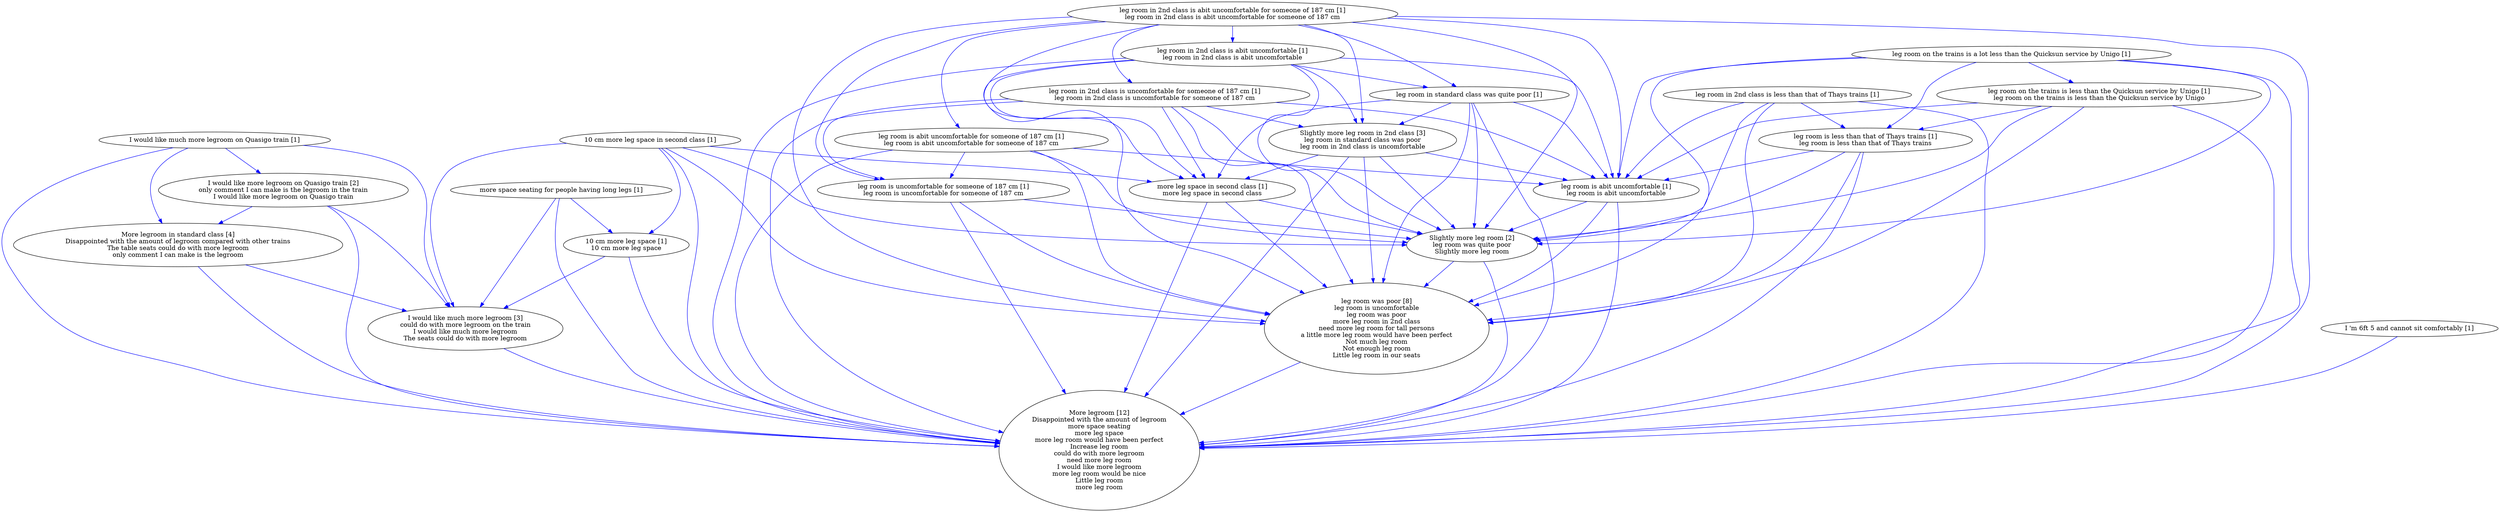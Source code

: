 digraph collapsedGraph {
"Slightly more leg room in 2nd class [3]\nleg room in standard class was poor\nleg room in 2nd class is uncomfortable""leg room was poor [8]\nleg room is uncomfortable\nleg room was poor\nmore leg room in 2nd class\nneed more leg room for tall persons\na little more leg room would have been perfect\nNot much leg room\nNot enough leg room\nLittle leg room in our seats""I would like more legroom on Quasigo train [2]\nonly comment I can make is the legroom in the train\nI would like more legroom on Quasigo train""I would like much more legroom [3]\ncould do with more legroom on the train\nI would like much more legroom\nThe seats could do with more legroom""Slightly more leg room [2]\nleg room was quite poor\nSlightly more leg room""More legroom in standard class [4]\nDisappointed with the amount of legroom compared with other trains\nThe table seats could do with more legroom\nonly comment I can make is the legroom""More legroom [12]\nDisappointed with the amount of legroom\nmore space seating\nmore leg space\nmore leg room would have been perfect\nIncrease leg room\ncould do with more legroom\nneed more leg room\nI would like more legroom\nmore leg room would be nice\nLittle leg room\nmore leg room""10 cm more leg space in second class [1]""more leg space in second class [1]\nmore leg space in second class""10 cm more leg space [1]\n10 cm more leg space""I 'm 6ft 5 and cannot sit comfortably [1]""I would like much more legroom on Quasigo train [1]""leg room in 2nd class is abit uncomfortable for someone of 187 cm [1]\nleg room in 2nd class is abit uncomfortable for someone of 187 cm""leg room is abit uncomfortable for someone of 187 cm [1]\nleg room is abit uncomfortable for someone of 187 cm""leg room is abit uncomfortable [1]\nleg room is abit uncomfortable""leg room is uncomfortable for someone of 187 cm [1]\nleg room is uncomfortable for someone of 187 cm""leg room in 2nd class is abit uncomfortable [1]\nleg room in 2nd class is abit uncomfortable""leg room in 2nd class is uncomfortable for someone of 187 cm [1]\nleg room in 2nd class is uncomfortable for someone of 187 cm""leg room in 2nd class is less than that of Thays trains [1]""leg room is less than that of Thays trains [1]\nleg room is less than that of Thays trains""leg room in standard class was quite poor [1]""leg room on the trains is a lot less than the Quicksun service by Unigo [1]""leg room on the trains is less than the Quicksun service by Unigo [1]\nleg room on the trains is less than the Quicksun service by Unigo""more space seating for people having long legs [1]""leg room in 2nd class is abit uncomfortable [1]\nleg room in 2nd class is abit uncomfortable" -> "leg room was poor [8]\nleg room is uncomfortable\nleg room was poor\nmore leg room in 2nd class\nneed more leg room for tall persons\na little more leg room would have been perfect\nNot much leg room\nNot enough leg room\nLittle leg room in our seats" [color=blue]
"leg room in standard class was quite poor [1]" -> "Slightly more leg room [2]\nleg room was quite poor\nSlightly more leg room" [color=blue]
"Slightly more leg room in 2nd class [3]\nleg room in standard class was poor\nleg room in 2nd class is uncomfortable" -> "leg room was poor [8]\nleg room is uncomfortable\nleg room was poor\nmore leg room in 2nd class\nneed more leg room for tall persons\na little more leg room would have been perfect\nNot much leg room\nNot enough leg room\nLittle leg room in our seats" [color=blue]
"leg room in standard class was quite poor [1]" -> "leg room is abit uncomfortable [1]\nleg room is abit uncomfortable" [color=blue]
"leg room in standard class was quite poor [1]" -> "more leg space in second class [1]\nmore leg space in second class" [color=blue]
"leg room was poor [8]\nleg room is uncomfortable\nleg room was poor\nmore leg room in 2nd class\nneed more leg room for tall persons\na little more leg room would have been perfect\nNot much leg room\nNot enough leg room\nLittle leg room in our seats" -> "More legroom [12]\nDisappointed with the amount of legroom\nmore space seating\nmore leg space\nmore leg room would have been perfect\nIncrease leg room\ncould do with more legroom\nneed more leg room\nI would like more legroom\nmore leg room would be nice\nLittle leg room\nmore leg room" [color=blue]
"leg room on the trains is less than the Quicksun service by Unigo [1]\nleg room on the trains is less than the Quicksun service by Unigo" -> "leg room is abit uncomfortable [1]\nleg room is abit uncomfortable" [color=blue]
"leg room in 2nd class is abit uncomfortable for someone of 187 cm [1]\nleg room in 2nd class is abit uncomfortable for someone of 187 cm" -> "more leg space in second class [1]\nmore leg space in second class" [color=blue]
"more space seating for people having long legs [1]" -> "More legroom [12]\nDisappointed with the amount of legroom\nmore space seating\nmore leg space\nmore leg room would have been perfect\nIncrease leg room\ncould do with more legroom\nneed more leg room\nI would like more legroom\nmore leg room would be nice\nLittle leg room\nmore leg room" [color=blue]
"more leg space in second class [1]\nmore leg space in second class" -> "More legroom [12]\nDisappointed with the amount of legroom\nmore space seating\nmore leg space\nmore leg room would have been perfect\nIncrease leg room\ncould do with more legroom\nneed more leg room\nI would like more legroom\nmore leg room would be nice\nLittle leg room\nmore leg room" [color=blue]
"more leg space in second class [1]\nmore leg space in second class" -> "leg room was poor [8]\nleg room is uncomfortable\nleg room was poor\nmore leg room in 2nd class\nneed more leg room for tall persons\na little more leg room would have been perfect\nNot much leg room\nNot enough leg room\nLittle leg room in our seats" [color=blue]
"more space seating for people having long legs [1]" -> "I would like much more legroom [3]\ncould do with more legroom on the train\nI would like much more legroom\nThe seats could do with more legroom" [color=blue]
"more space seating for people having long legs [1]" -> "10 cm more leg space [1]\n10 cm more leg space" [color=blue]
"Slightly more leg room in 2nd class [3]\nleg room in standard class was poor\nleg room in 2nd class is uncomfortable" -> "More legroom [12]\nDisappointed with the amount of legroom\nmore space seating\nmore leg space\nmore leg room would have been perfect\nIncrease leg room\ncould do with more legroom\nneed more leg room\nI would like more legroom\nmore leg room would be nice\nLittle leg room\nmore leg room" [color=blue]
"leg room on the trains is a lot less than the Quicksun service by Unigo [1]" -> "leg room was poor [8]\nleg room is uncomfortable\nleg room was poor\nmore leg room in 2nd class\nneed more leg room for tall persons\na little more leg room would have been perfect\nNot much leg room\nNot enough leg room\nLittle leg room in our seats" [color=blue]
"leg room is less than that of Thays trains [1]\nleg room is less than that of Thays trains" -> "More legroom [12]\nDisappointed with the amount of legroom\nmore space seating\nmore leg space\nmore leg room would have been perfect\nIncrease leg room\ncould do with more legroom\nneed more leg room\nI would like more legroom\nmore leg room would be nice\nLittle leg room\nmore leg room" [color=blue]
"leg room is less than that of Thays trains [1]\nleg room is less than that of Thays trains" -> "leg room is abit uncomfortable [1]\nleg room is abit uncomfortable" [color=blue]
"leg room on the trains is a lot less than the Quicksun service by Unigo [1]" -> "More legroom [12]\nDisappointed with the amount of legroom\nmore space seating\nmore leg space\nmore leg room would have been perfect\nIncrease leg room\ncould do with more legroom\nneed more leg room\nI would like more legroom\nmore leg room would be nice\nLittle leg room\nmore leg room" [color=blue]
"10 cm more leg space [1]\n10 cm more leg space" -> "More legroom [12]\nDisappointed with the amount of legroom\nmore space seating\nmore leg space\nmore leg room would have been perfect\nIncrease leg room\ncould do with more legroom\nneed more leg room\nI would like more legroom\nmore leg room would be nice\nLittle leg room\nmore leg room" [color=blue]
"leg room on the trains is a lot less than the Quicksun service by Unigo [1]" -> "leg room is less than that of Thays trains [1]\nleg room is less than that of Thays trains" [color=blue]
"leg room on the trains is a lot less than the Quicksun service by Unigo [1]" -> "Slightly more leg room [2]\nleg room was quite poor\nSlightly more leg room" [color=blue]
"leg room in 2nd class is abit uncomfortable [1]\nleg room in 2nd class is abit uncomfortable" -> "more leg space in second class [1]\nmore leg space in second class" [color=blue]
"leg room is uncomfortable for someone of 187 cm [1]\nleg room is uncomfortable for someone of 187 cm" -> "Slightly more leg room [2]\nleg room was quite poor\nSlightly more leg room" [color=blue]
"leg room in 2nd class is uncomfortable for someone of 187 cm [1]\nleg room in 2nd class is uncomfortable for someone of 187 cm" -> "leg room was poor [8]\nleg room is uncomfortable\nleg room was poor\nmore leg room in 2nd class\nneed more leg room for tall persons\na little more leg room would have been perfect\nNot much leg room\nNot enough leg room\nLittle leg room in our seats" [color=blue]
"leg room in 2nd class is uncomfortable for someone of 187 cm [1]\nleg room in 2nd class is uncomfortable for someone of 187 cm" -> "Slightly more leg room [2]\nleg room was quite poor\nSlightly more leg room" [color=blue]
"10 cm more leg space [1]\n10 cm more leg space" -> "I would like much more legroom [3]\ncould do with more legroom on the train\nI would like much more legroom\nThe seats could do with more legroom" [color=blue]
"leg room in standard class was quite poor [1]" -> "More legroom [12]\nDisappointed with the amount of legroom\nmore space seating\nmore leg space\nmore leg room would have been perfect\nIncrease leg room\ncould do with more legroom\nneed more leg room\nI would like more legroom\nmore leg room would be nice\nLittle leg room\nmore leg room" [color=blue]
"leg room is uncomfortable for someone of 187 cm [1]\nleg room is uncomfortable for someone of 187 cm" -> "More legroom [12]\nDisappointed with the amount of legroom\nmore space seating\nmore leg space\nmore leg room would have been perfect\nIncrease leg room\ncould do with more legroom\nneed more leg room\nI would like more legroom\nmore leg room would be nice\nLittle leg room\nmore leg room" [color=blue]
"leg room is less than that of Thays trains [1]\nleg room is less than that of Thays trains" -> "leg room was poor [8]\nleg room is uncomfortable\nleg room was poor\nmore leg room in 2nd class\nneed more leg room for tall persons\na little more leg room would have been perfect\nNot much leg room\nNot enough leg room\nLittle leg room in our seats" [color=blue]
"leg room is uncomfortable for someone of 187 cm [1]\nleg room is uncomfortable for someone of 187 cm" -> "leg room was poor [8]\nleg room is uncomfortable\nleg room was poor\nmore leg room in 2nd class\nneed more leg room for tall persons\na little more leg room would have been perfect\nNot much leg room\nNot enough leg room\nLittle leg room in our seats" [color=blue]
"leg room is less than that of Thays trains [1]\nleg room is less than that of Thays trains" -> "Slightly more leg room [2]\nleg room was quite poor\nSlightly more leg room" [color=blue]
"leg room in standard class was quite poor [1]" -> "leg room was poor [8]\nleg room is uncomfortable\nleg room was poor\nmore leg room in 2nd class\nneed more leg room for tall persons\na little more leg room would have been perfect\nNot much leg room\nNot enough leg room\nLittle leg room in our seats" [color=blue]
"leg room in standard class was quite poor [1]" -> "Slightly more leg room in 2nd class [3]\nleg room in standard class was poor\nleg room in 2nd class is uncomfortable" [color=blue]
"More legroom in standard class [4]\nDisappointed with the amount of legroom compared with other trains\nThe table seats could do with more legroom\nonly comment I can make is the legroom" -> "I would like much more legroom [3]\ncould do with more legroom on the train\nI would like much more legroom\nThe seats could do with more legroom" [color=blue]
"More legroom in standard class [4]\nDisappointed with the amount of legroom compared with other trains\nThe table seats could do with more legroom\nonly comment I can make is the legroom" -> "More legroom [12]\nDisappointed with the amount of legroom\nmore space seating\nmore leg space\nmore leg room would have been perfect\nIncrease leg room\ncould do with more legroom\nneed more leg room\nI would like more legroom\nmore leg room would be nice\nLittle leg room\nmore leg room" [color=blue]
"leg room in 2nd class is uncomfortable for someone of 187 cm [1]\nleg room in 2nd class is uncomfortable for someone of 187 cm" -> "More legroom [12]\nDisappointed with the amount of legroom\nmore space seating\nmore leg space\nmore leg room would have been perfect\nIncrease leg room\ncould do with more legroom\nneed more leg room\nI would like more legroom\nmore leg room would be nice\nLittle leg room\nmore leg room" [color=blue]
"I would like much more legroom [3]\ncould do with more legroom on the train\nI would like much more legroom\nThe seats could do with more legroom" -> "More legroom [12]\nDisappointed with the amount of legroom\nmore space seating\nmore leg space\nmore leg room would have been perfect\nIncrease leg room\ncould do with more legroom\nneed more leg room\nI would like more legroom\nmore leg room would be nice\nLittle leg room\nmore leg room" [color=blue]
"Slightly more leg room [2]\nleg room was quite poor\nSlightly more leg room" -> "More legroom [12]\nDisappointed with the amount of legroom\nmore space seating\nmore leg space\nmore leg room would have been perfect\nIncrease leg room\ncould do with more legroom\nneed more leg room\nI would like more legroom\nmore leg room would be nice\nLittle leg room\nmore leg room" [color=blue]
"10 cm more leg space in second class [1]" -> "More legroom [12]\nDisappointed with the amount of legroom\nmore space seating\nmore leg space\nmore leg room would have been perfect\nIncrease leg room\ncould do with more legroom\nneed more leg room\nI would like more legroom\nmore leg room would be nice\nLittle leg room\nmore leg room" [color=blue]
"leg room in 2nd class is less than that of Thays trains [1]" -> "leg room is abit uncomfortable [1]\nleg room is abit uncomfortable" [color=blue]
"leg room is abit uncomfortable for someone of 187 cm [1]\nleg room is abit uncomfortable for someone of 187 cm" -> "More legroom [12]\nDisappointed with the amount of legroom\nmore space seating\nmore leg space\nmore leg room would have been perfect\nIncrease leg room\ncould do with more legroom\nneed more leg room\nI would like more legroom\nmore leg room would be nice\nLittle leg room\nmore leg room" [color=blue]
"leg room is abit uncomfortable for someone of 187 cm [1]\nleg room is abit uncomfortable for someone of 187 cm" -> "Slightly more leg room [2]\nleg room was quite poor\nSlightly more leg room" [color=blue]
"leg room is abit uncomfortable for someone of 187 cm [1]\nleg room is abit uncomfortable for someone of 187 cm" -> "leg room was poor [8]\nleg room is uncomfortable\nleg room was poor\nmore leg room in 2nd class\nneed more leg room for tall persons\na little more leg room would have been perfect\nNot much leg room\nNot enough leg room\nLittle leg room in our seats" [color=blue]
"leg room on the trains is less than the Quicksun service by Unigo [1]\nleg room on the trains is less than the Quicksun service by Unigo" -> "leg room was poor [8]\nleg room is uncomfortable\nleg room was poor\nmore leg room in 2nd class\nneed more leg room for tall persons\na little more leg room would have been perfect\nNot much leg room\nNot enough leg room\nLittle leg room in our seats" [color=blue]
"leg room on the trains is less than the Quicksun service by Unigo [1]\nleg room on the trains is less than the Quicksun service by Unigo" -> "More legroom [12]\nDisappointed with the amount of legroom\nmore space seating\nmore leg space\nmore leg room would have been perfect\nIncrease leg room\ncould do with more legroom\nneed more leg room\nI would like more legroom\nmore leg room would be nice\nLittle leg room\nmore leg room" [color=blue]
"10 cm more leg space in second class [1]" -> "I would like much more legroom [3]\ncould do with more legroom on the train\nI would like much more legroom\nThe seats could do with more legroom" [color=blue]
"Slightly more leg room [2]\nleg room was quite poor\nSlightly more leg room" -> "leg room was poor [8]\nleg room is uncomfortable\nleg room was poor\nmore leg room in 2nd class\nneed more leg room for tall persons\na little more leg room would have been perfect\nNot much leg room\nNot enough leg room\nLittle leg room in our seats" [color=blue]
"leg room on the trains is less than the Quicksun service by Unigo [1]\nleg room on the trains is less than the Quicksun service by Unigo" -> "Slightly more leg room [2]\nleg room was quite poor\nSlightly more leg room" [color=blue]
"leg room on the trains is less than the Quicksun service by Unigo [1]\nleg room on the trains is less than the Quicksun service by Unigo" -> "leg room is less than that of Thays trains [1]\nleg room is less than that of Thays trains" [color=blue]
"leg room on the trains is a lot less than the Quicksun service by Unigo [1]" -> "leg room is abit uncomfortable [1]\nleg room is abit uncomfortable" [color=blue]
"I would like much more legroom on Quasigo train [1]" -> "More legroom in standard class [4]\nDisappointed with the amount of legroom compared with other trains\nThe table seats could do with more legroom\nonly comment I can make is the legroom" [color=blue]
"leg room in 2nd class is less than that of Thays trains [1]" -> "leg room was poor [8]\nleg room is uncomfortable\nleg room was poor\nmore leg room in 2nd class\nneed more leg room for tall persons\na little more leg room would have been perfect\nNot much leg room\nNot enough leg room\nLittle leg room in our seats" [color=blue]
"leg room in 2nd class is less than that of Thays trains [1]" -> "Slightly more leg room [2]\nleg room was quite poor\nSlightly more leg room" [color=blue]
"I 'm 6ft 5 and cannot sit comfortably [1]" -> "More legroom [12]\nDisappointed with the amount of legroom\nmore space seating\nmore leg space\nmore leg room would have been perfect\nIncrease leg room\ncould do with more legroom\nneed more leg room\nI would like more legroom\nmore leg room would be nice\nLittle leg room\nmore leg room" [color=blue]
"I would like much more legroom on Quasigo train [1]" -> "I would like more legroom on Quasigo train [2]\nonly comment I can make is the legroom in the train\nI would like more legroom on Quasigo train" [color=blue]
"leg room in 2nd class is less than that of Thays trains [1]" -> "More legroom [12]\nDisappointed with the amount of legroom\nmore space seating\nmore leg space\nmore leg room would have been perfect\nIncrease leg room\ncould do with more legroom\nneed more leg room\nI would like more legroom\nmore leg room would be nice\nLittle leg room\nmore leg room" [color=blue]
"I would like much more legroom on Quasigo train [1]" -> "More legroom [12]\nDisappointed with the amount of legroom\nmore space seating\nmore leg space\nmore leg room would have been perfect\nIncrease leg room\ncould do with more legroom\nneed more leg room\nI would like more legroom\nmore leg room would be nice\nLittle leg room\nmore leg room" [color=blue]
"I would like more legroom on Quasigo train [2]\nonly comment I can make is the legroom in the train\nI would like more legroom on Quasigo train" -> "I would like much more legroom [3]\ncould do with more legroom on the train\nI would like much more legroom\nThe seats could do with more legroom" [color=blue]
"Slightly more leg room in 2nd class [3]\nleg room in standard class was poor\nleg room in 2nd class is uncomfortable" -> "more leg space in second class [1]\nmore leg space in second class" [color=blue]
"I would like much more legroom on Quasigo train [1]" -> "I would like much more legroom [3]\ncould do with more legroom on the train\nI would like much more legroom\nThe seats could do with more legroom" [color=blue]
"leg room in 2nd class is abit uncomfortable [1]\nleg room in 2nd class is abit uncomfortable" -> "More legroom [12]\nDisappointed with the amount of legroom\nmore space seating\nmore leg space\nmore leg room would have been perfect\nIncrease leg room\ncould do with more legroom\nneed more leg room\nI would like more legroom\nmore leg room would be nice\nLittle leg room\nmore leg room" [color=blue]
"I would like more legroom on Quasigo train [2]\nonly comment I can make is the legroom in the train\nI would like more legroom on Quasigo train" -> "More legroom in standard class [4]\nDisappointed with the amount of legroom compared with other trains\nThe table seats could do with more legroom\nonly comment I can make is the legroom" [color=blue]
"leg room in 2nd class is abit uncomfortable [1]\nleg room in 2nd class is abit uncomfortable" -> "leg room in standard class was quite poor [1]" [color=blue]
"leg room in 2nd class is abit uncomfortable [1]\nleg room in 2nd class is abit uncomfortable" -> "Slightly more leg room [2]\nleg room was quite poor\nSlightly more leg room" [color=blue]
"leg room in 2nd class is abit uncomfortable [1]\nleg room in 2nd class is abit uncomfortable" -> "Slightly more leg room in 2nd class [3]\nleg room in standard class was poor\nleg room in 2nd class is uncomfortable" [color=blue]
"leg room is abit uncomfortable [1]\nleg room is abit uncomfortable" -> "Slightly more leg room [2]\nleg room was quite poor\nSlightly more leg room" [color=blue]
"leg room is abit uncomfortable [1]\nleg room is abit uncomfortable" -> "More legroom [12]\nDisappointed with the amount of legroom\nmore space seating\nmore leg space\nmore leg room would have been perfect\nIncrease leg room\ncould do with more legroom\nneed more leg room\nI would like more legroom\nmore leg room would be nice\nLittle leg room\nmore leg room" [color=blue]
"I would like more legroom on Quasigo train [2]\nonly comment I can make is the legroom in the train\nI would like more legroom on Quasigo train" -> "More legroom [12]\nDisappointed with the amount of legroom\nmore space seating\nmore leg space\nmore leg room would have been perfect\nIncrease leg room\ncould do with more legroom\nneed more leg room\nI would like more legroom\nmore leg room would be nice\nLittle leg room\nmore leg room" [color=blue]
"leg room is abit uncomfortable [1]\nleg room is abit uncomfortable" -> "leg room was poor [8]\nleg room is uncomfortable\nleg room was poor\nmore leg room in 2nd class\nneed more leg room for tall persons\na little more leg room would have been perfect\nNot much leg room\nNot enough leg room\nLittle leg room in our seats" [color=blue]
"leg room in 2nd class is abit uncomfortable for someone of 187 cm [1]\nleg room in 2nd class is abit uncomfortable for someone of 187 cm" -> "More legroom [12]\nDisappointed with the amount of legroom\nmore space seating\nmore leg space\nmore leg room would have been perfect\nIncrease leg room\ncould do with more legroom\nneed more leg room\nI would like more legroom\nmore leg room would be nice\nLittle leg room\nmore leg room" [color=blue]
"leg room in 2nd class is abit uncomfortable for someone of 187 cm [1]\nleg room in 2nd class is abit uncomfortable for someone of 187 cm" -> "leg room in standard class was quite poor [1]" [color=blue]
"leg room in 2nd class is abit uncomfortable for someone of 187 cm [1]\nleg room in 2nd class is abit uncomfortable for someone of 187 cm" -> "leg room was poor [8]\nleg room is uncomfortable\nleg room was poor\nmore leg room in 2nd class\nneed more leg room for tall persons\na little more leg room would have been perfect\nNot much leg room\nNot enough leg room\nLittle leg room in our seats" [color=blue]
"leg room in 2nd class is abit uncomfortable for someone of 187 cm [1]\nleg room in 2nd class is abit uncomfortable for someone of 187 cm" -> "Slightly more leg room [2]\nleg room was quite poor\nSlightly more leg room" [color=blue]
"leg room in 2nd class is abit uncomfortable for someone of 187 cm [1]\nleg room in 2nd class is abit uncomfortable for someone of 187 cm" -> "Slightly more leg room in 2nd class [3]\nleg room in standard class was poor\nleg room in 2nd class is uncomfortable" [color=blue]
"10 cm more leg space in second class [1]" -> "more leg space in second class [1]\nmore leg space in second class" [color=blue]
"10 cm more leg space in second class [1]" -> "10 cm more leg space [1]\n10 cm more leg space" [color=blue]
"leg room in 2nd class is abit uncomfortable for someone of 187 cm [1]\nleg room in 2nd class is abit uncomfortable for someone of 187 cm" -> "leg room is abit uncomfortable for someone of 187 cm [1]\nleg room is abit uncomfortable for someone of 187 cm" [color=blue]
"leg room is abit uncomfortable for someone of 187 cm [1]\nleg room is abit uncomfortable for someone of 187 cm" -> "leg room is abit uncomfortable [1]\nleg room is abit uncomfortable" [color=blue]
"leg room is abit uncomfortable for someone of 187 cm [1]\nleg room is abit uncomfortable for someone of 187 cm" -> "leg room is uncomfortable for someone of 187 cm [1]\nleg room is uncomfortable for someone of 187 cm" [color=blue]
"leg room in 2nd class is abit uncomfortable for someone of 187 cm [1]\nleg room in 2nd class is abit uncomfortable for someone of 187 cm" -> "leg room in 2nd class is abit uncomfortable [1]\nleg room in 2nd class is abit uncomfortable" [color=blue]
"leg room in 2nd class is abit uncomfortable [1]\nleg room in 2nd class is abit uncomfortable" -> "leg room is abit uncomfortable [1]\nleg room is abit uncomfortable" [color=blue]
"leg room in 2nd class is abit uncomfortable for someone of 187 cm [1]\nleg room in 2nd class is abit uncomfortable for someone of 187 cm" -> "leg room in 2nd class is uncomfortable for someone of 187 cm [1]\nleg room in 2nd class is uncomfortable for someone of 187 cm" [color=blue]
"leg room in 2nd class is uncomfortable for someone of 187 cm [1]\nleg room in 2nd class is uncomfortable for someone of 187 cm" -> "leg room is uncomfortable for someone of 187 cm [1]\nleg room is uncomfortable for someone of 187 cm" [color=blue]
"leg room in 2nd class is abit uncomfortable for someone of 187 cm [1]\nleg room in 2nd class is abit uncomfortable for someone of 187 cm" -> "leg room is uncomfortable for someone of 187 cm [1]\nleg room is uncomfortable for someone of 187 cm" [color=blue]
"leg room in 2nd class is abit uncomfortable for someone of 187 cm [1]\nleg room in 2nd class is abit uncomfortable for someone of 187 cm" -> "leg room is abit uncomfortable [1]\nleg room is abit uncomfortable" [color=blue]
"leg room in 2nd class is less than that of Thays trains [1]" -> "leg room is less than that of Thays trains [1]\nleg room is less than that of Thays trains" [color=blue]
"leg room on the trains is a lot less than the Quicksun service by Unigo [1]" -> "leg room on the trains is less than the Quicksun service by Unigo [1]\nleg room on the trains is less than the Quicksun service by Unigo" [color=blue]
"10 cm more leg space in second class [1]" -> "leg room was poor [8]\nleg room is uncomfortable\nleg room was poor\nmore leg room in 2nd class\nneed more leg room for tall persons\na little more leg room would have been perfect\nNot much leg room\nNot enough leg room\nLittle leg room in our seats" [color=blue]
"10 cm more leg space in second class [1]" -> "Slightly more leg room [2]\nleg room was quite poor\nSlightly more leg room" [color=blue]
"more leg space in second class [1]\nmore leg space in second class" -> "Slightly more leg room [2]\nleg room was quite poor\nSlightly more leg room" [color=blue]
"Slightly more leg room in 2nd class [3]\nleg room in standard class was poor\nleg room in 2nd class is uncomfortable" -> "leg room is abit uncomfortable [1]\nleg room is abit uncomfortable" [color=blue]
"leg room in 2nd class is uncomfortable for someone of 187 cm [1]\nleg room in 2nd class is uncomfortable for someone of 187 cm" -> "Slightly more leg room in 2nd class [3]\nleg room in standard class was poor\nleg room in 2nd class is uncomfortable" [color=blue]
"leg room in 2nd class is uncomfortable for someone of 187 cm [1]\nleg room in 2nd class is uncomfortable for someone of 187 cm" -> "leg room is abit uncomfortable [1]\nleg room is abit uncomfortable" [color=blue]
"leg room in 2nd class is uncomfortable for someone of 187 cm [1]\nleg room in 2nd class is uncomfortable for someone of 187 cm" -> "more leg space in second class [1]\nmore leg space in second class" [color=blue]
"Slightly more leg room in 2nd class [3]\nleg room in standard class was poor\nleg room in 2nd class is uncomfortable" -> "Slightly more leg room [2]\nleg room was quite poor\nSlightly more leg room" [color=blue]
}